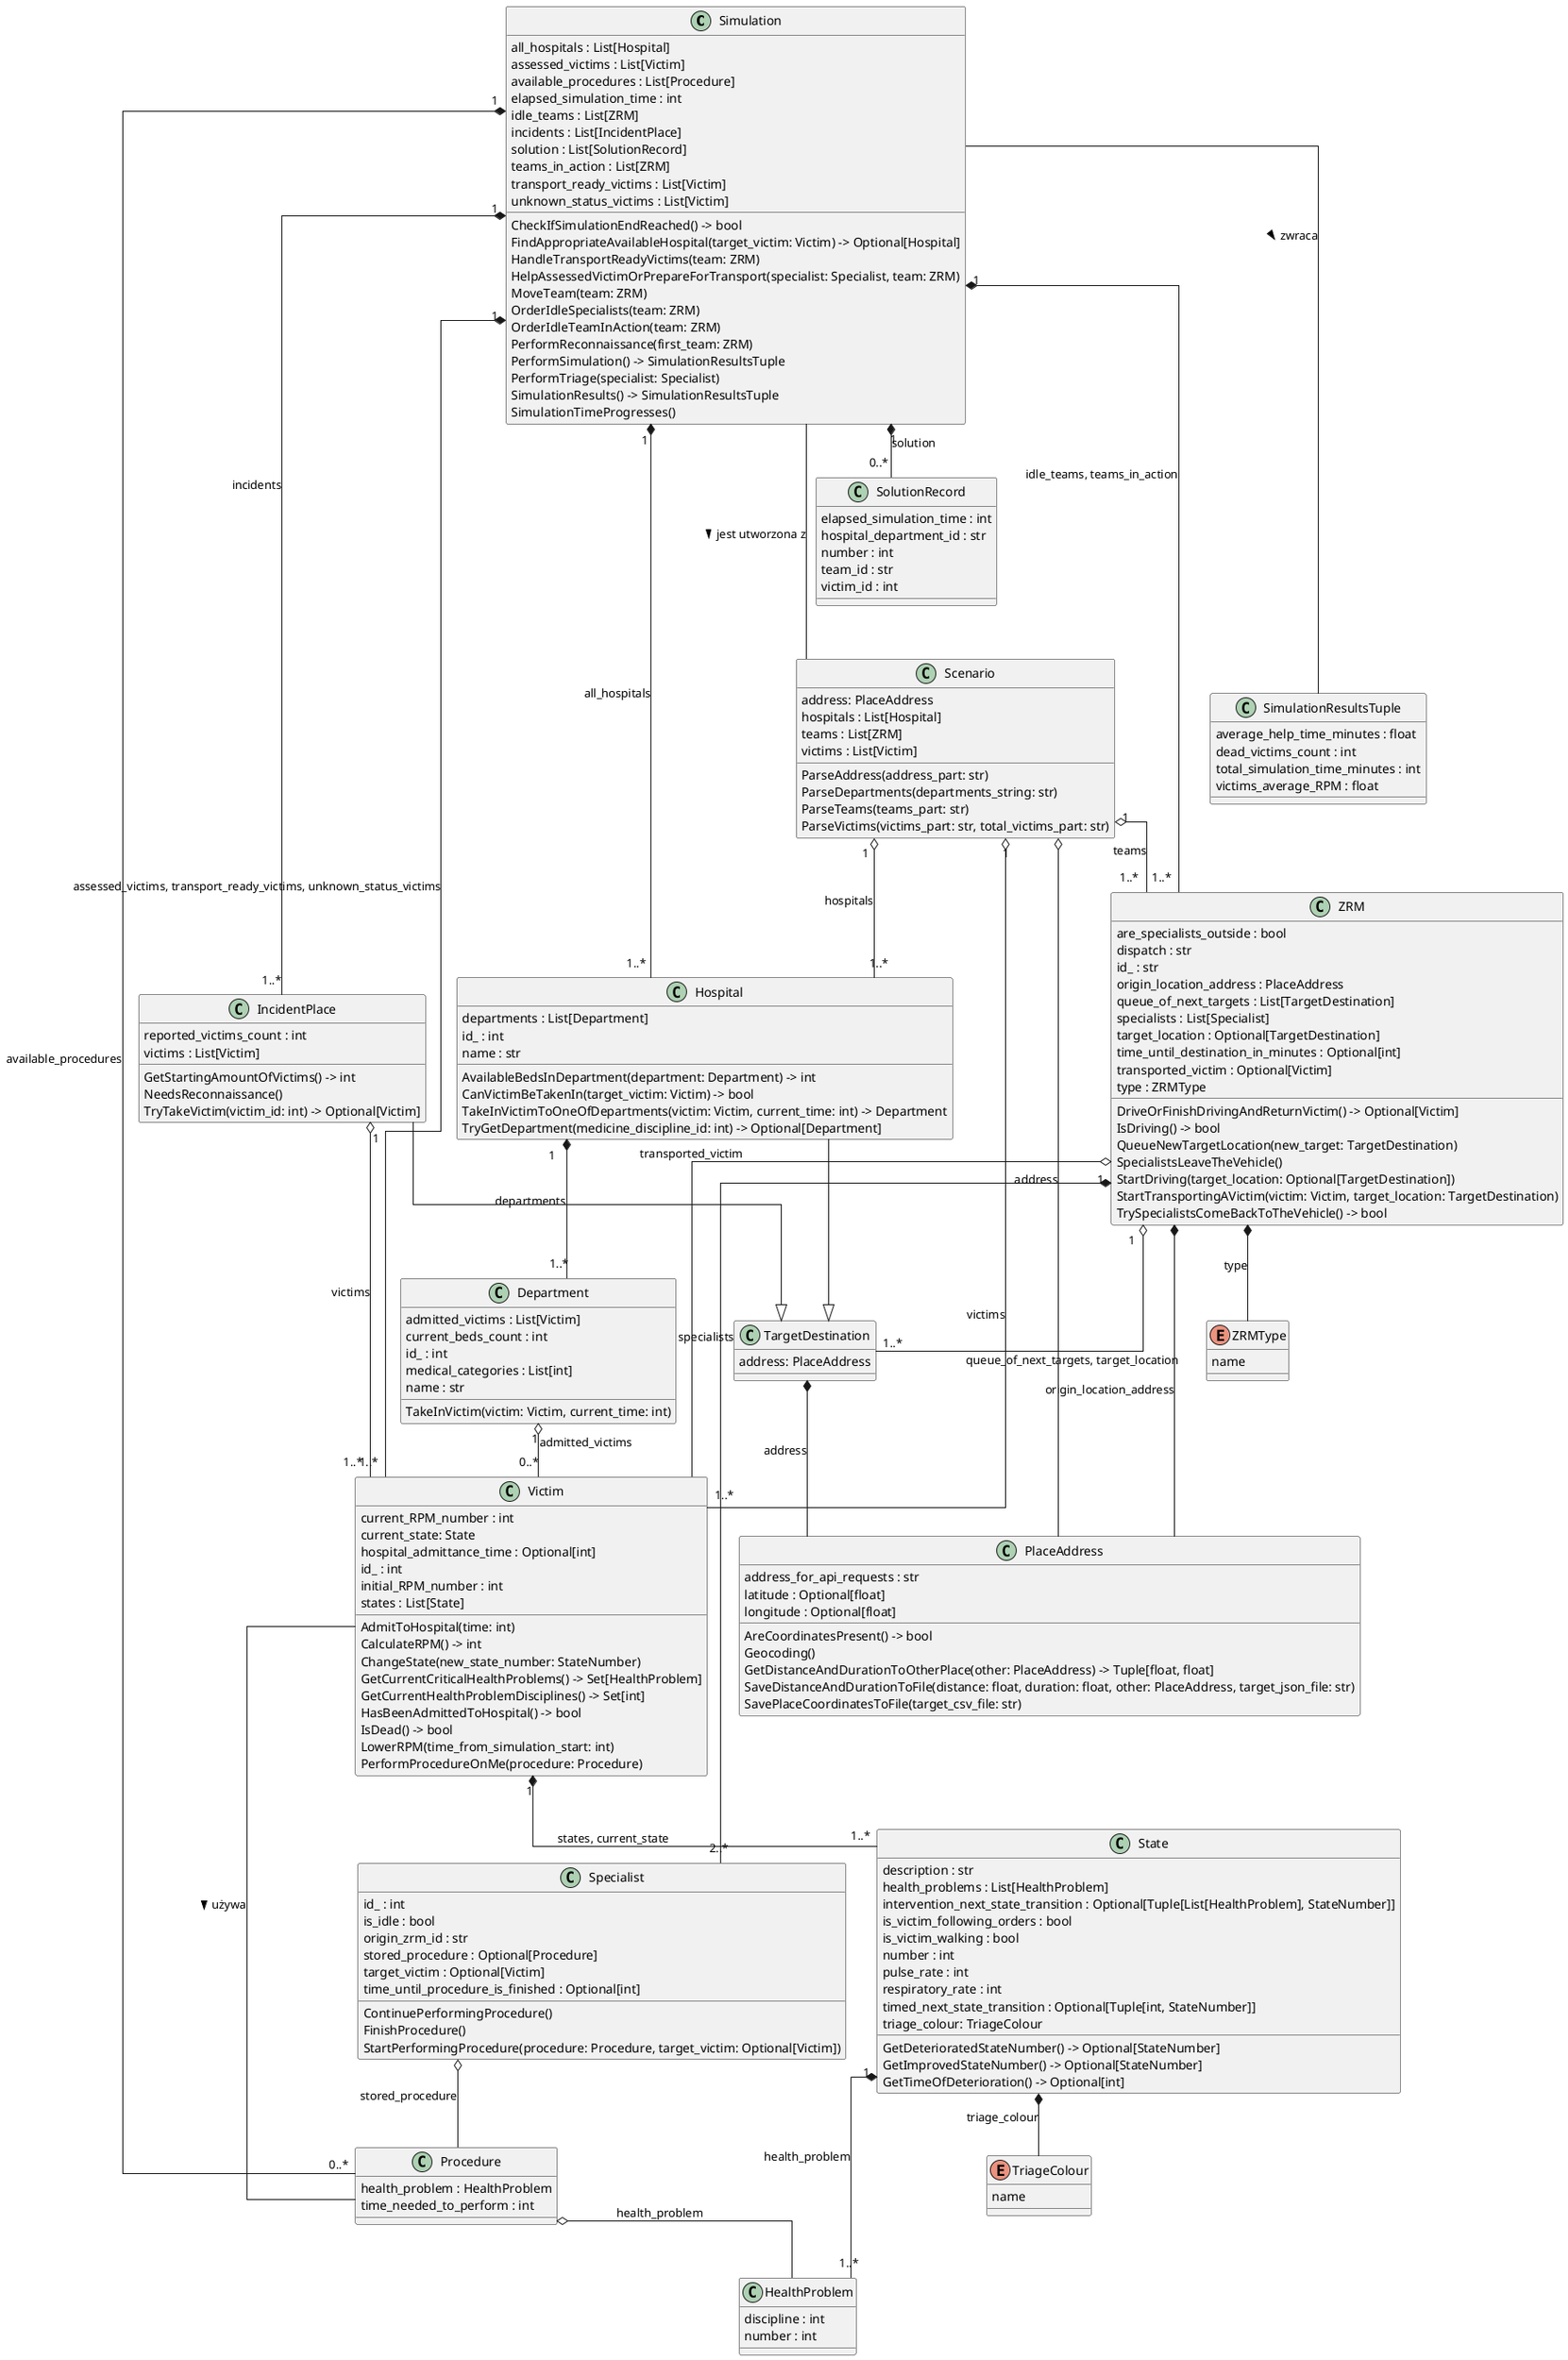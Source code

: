 @startuml classes
set namespaceSeparator none
skinparam linetype polyline
skinparam linetype ortho

class "Simulation" as simulation.Simulation {
  all_hospitals : List[Hospital]
'  all_victims : List[Victim]
  assessed_victims : List[Victim]
  available_procedures : List[Procedure]
'  current_solution_index : int
  elapsed_simulation_time : int
  idle_teams : List[ZRM]
  incidents : List[IncidentPlace]
  solution : List[SolutionRecord]
  teams_in_action : List[ZRM]
  transport_ready_victims : List[Victim]
  unknown_status_victims : List[Victim]
'  AnyRemainingAliveAssessedVictims() -> bool
'  AnyRemainingAssessedVictimsNeedingProcedures() -> bool
'  CalculateAverageHelpTime() -> float
'  CalculateAverageRPM()
  CheckIfSimulationEndReached() -> bool
  FindAppropriateAvailableHospital(target_victim: Victim) -> Optional[Hospital]
'  GetAnyPossibleProcedureToPerform(target_victim: Victim)
'  GetClosestTeamWithoutQueue(target_address: PlaceAddress) -> Optional[ZRM]
'  GetIncidentPlaceFromAddress(address: PlaceAddress) -> Optional[IncidentPlace]
'  GetProcedureByDisciplineAndNumber(discipline: int, number: int) -> Optional[Procedure]
'  GetReconnaissanceProcedure()
'  GetTargetVictimForProcedure() -> Optional[Victim]
'  GetTeamById(team_id: str) -> Optional[ZRM]
'  GetTeamsWithoutQueueAndTimesToReachTheAddressAscending(teams: List[ZRM], address: PlaceAddress) -> List[Tuple[str, float]]
'  GetTriageProcedure()
  HandleTransportReadyVictims(team: ZRM)
  HelpAssessedVictimOrPrepareForTransport(specialist: Specialist, team: ZRM)
'  HospitalAndDepartmentId(hospital: Hospital, department: Department) -> str
'  LoadProcedures() -> List[Procedure]
  MoveTeam(team: ZRM)
'  MoveVictimFromAssessedToTransportReady(victim: Victim)
'  MoveVictimFromTransportReadyToAssessed(victim: Victim)
'  MoveVictimFromUnknownStatusToAssessed(victim: Victim)
  OrderIdleSpecialists(team: ZRM)
  OrderIdleTeamInAction(team: ZRM)
  PerformReconnaissance(first_team: ZRM)
  PerformSimulation() -> SimulationResultsTuple
  PerformTriage(specialist: Specialist)
'  PrepareVictimForTransportAndSendToClosestTeamQueue(target_victim: Victim, team: ZRM)
'  SendOutNTeamsToTheIncidentReturnFirst(incident_place: IncidentPlace, n_teams_to_send: int) -> ZRM
  SimulationResults() -> SimulationResultsTuple
  SimulationTimeProgresses()
'  SortHospitals()
'  SortVictimsListByRPM(victims_list: List[Victim], descending: bool)
'  TeamIntoAction(team: ZRM)
'  TryHandleReconnaissance(first_team: ZRM, incident_place: IncidentPlace)
}

simulation.Simulation "1" *-- "1..*" sor_classes.Hospital : all_hospitals

class "Hospital" as sor_classes.Hospital {
  departments : List[Department]
  id_ : int
'  incoming_victims : Dict[int, List[Victim]]
  name : str
  AvailableBedsInDepartment(department: Department) -> int
  CanVictimBeTakenIn(target_victim: Victim) -> bool
'  IsVictimInIncomingVictims(victim: Victim) -> bool
'  RemoveVictimFromIncoming(transported_victim: Victim)
  TakeInVictimToOneOfDepartments(victim: Victim, current_time: int) -> Department
  TryGetDepartment(medicine_discipline_id: int) -> Optional[Department]
}

sor_classes.Hospital --|> utilities.TargetDestination

class "TargetDestination" as utilities.TargetDestination {
  address: PlaceAddress
}

utilities.TargetDestination *-- utilities.PlaceAddress : address

class "PlaceAddress" as utilities.PlaceAddress {
  address_for_api_requests : str
'  address_for_places_data : str
  latitude : Optional[float]
  longitude : Optional[float]
'  AddDistanceAndDurationToDictionary(dictionary: Dict[str, Dict[str, Dict[str, float]]], other: PlaceAddress, distance: float, duration: float) -> Dict[str, Dict[str, Dict[str, float]]]
  AreCoordinatesPresent() -> bool
'  AreCoordinatesSavedInDataFrame(places_coordinates_df: Optional[pd.DataFrame]) -> bool
'  CalculateDistanceAndDurationToOtherPlaceUsingAPI(other: PlaceAddress) -> Tuple[float, float]
'  DivideAddressIntoParts(address_string: str) -> Tuple[str, str, str, str]
'  FromString(address_string: str) -> PlaceAddress
'  GeocodeUsingAPI()
  Geocoding()
  GetDistanceAndDurationToOtherPlace(other: PlaceAddress) -> Tuple[float, float]
'  IsDistanceAndDurationPresentInTheFile(other_place: PlaceAddress, filename: str) -> bool
'  ReadCoordinatesFromDataFrame(places_coordinates_df: Optional[pd.DataFrame])
'  ReadDistanceAndDurationFromFile(other_place: PlaceAddress, filename: str) -> Optional[Tuple[float, float]]
  SaveDistanceAndDurationToFile(distance: float, duration: float, other: PlaceAddress, target_json_file: str)
  SavePlaceCoordinatesToFile(target_csv_file: str)
}

sor_classes.Hospital "1" *-- "1..*" sor_classes.Department : departments

class "Department" as sor_classes.Department {
  admitted_victims : List[Victim]
  current_beds_count : int
  id_ : int
  medical_categories : List[int]
  name : str
  TakeInVictim(victim: Victim, current_time: int)
}

sor_classes.Department "1" o-- "0..*" victim_classes.Victim : admitted_victims

class "Victim" as victim_classes.Victim {
  current_RPM_number : int
  current_state: State
  hospital_admittance_time : Optional[int]
  id_ : int
  initial_RPM_number : int
'  procedures_performed_so_far : List[Procedure]
  states : List[State]
'  under_procedure : bool
  AdmitToHospital(time: int)
  CalculateRPM() -> int
  ChangeState(new_state_number: StateNumber)
'  FromString(victim_string: str, victim_id: int) -> Victim
'  GetBestMotorResponseScore() -> int
  GetCurrentCriticalHealthProblems() -> Set[HealthProblem]
  GetCurrentHealthProblemDisciplines() -> Set[int]
'  GetScoreFromLookUpTables(value, look_up_table: Dict[Tuple[int, int], int]) -> int
  HasBeenAdmittedToHospital() -> bool
  IsDead() -> bool
  LowerRPM(time_from_simulation_start: int)
  PerformProcedureOnMe(procedure: Procedure)
'  SaveTransitionDataInProperState(transition_data: TransitionData, parsed_states: List[State]) -> List[State]
'  TryGetTransitionDataFromString(state_lines: List[str], current_state_number: StateNumber) -> Optional[TransitionData]
}

victim_classes.Victim --- victim_classes.Procedure : "używa >"

class "Procedure" as victim_classes.Procedure {
  health_problem : HealthProblem
  time_needed_to_perform : int
'  FromDisciplineAndNumber(discipline: int, number: int, time_needed_to_perform: int) -> Procedure
'  FromString(procedure_string: str, time_needed_to_perform: str) -> Procedure
}

victim_classes.Procedure o-- victim_classes.HealthProblem : health_problem

class "HealthProblem" as victim_classes.HealthProblem {
  discipline : int
  number : int
'  FromProcedureString(procedure_string) -> HealthProblem
}

victim_classes.Victim "1" *-- "1..*" victim_classes.State : "states, current_state"

class "State" as victim_classes.State {
  description : str
  health_problems : List[HealthProblem]
  intervention_next_state_transition : Optional[Tuple[List[HealthProblem], StateNumber]]
  is_victim_following_orders : bool
  is_victim_walking : bool
  number : int
  pulse_rate : int
  respiratory_rate : int
  timed_next_state_transition : Optional[Tuple[int, StateNumber]]
  triage_colour: TriageColour
'  CheckInitArguments(number: StateNumber, respiratory_rate: int, pulse_rate: int)
'  FromString(lines: List[str]) -> State
'  GetAllHealthProblemDisciplines() -> Set[int]
'  GetCriticalHealthProblemNeededToBeFixedForImprovement() -> List[HealthProblem]
'  GetDescriptionFromString(data_lines: List[str]) -> str
  GetDeterioratedStateNumber() -> Optional[StateNumber]
'  GetHealthProblemsFromString(data_lines: List[str]) -> List[HealthProblem]
  GetImprovedStateNumber() -> Optional[StateNumber]
'  GetIsVictimFollowingOrdersFromString(data_lines: List[str]) -> bool
'  GetIsVictimWalkingFromString(data_lines: List[str]) -> bool
'  GetPulseRateFromString(data_lines: List[str]) -> int
'  GetRespiratoryRateFromString(data_lines: List[str]) -> int
  GetTimeOfDeterioration() -> Optional[int]
'  GetTriageColourFromString(data_lines: List[str]) -> TriageColour
}

victim_classes.State "1" *-- "1..*" victim_classes.HealthProblem : health_problem

victim_classes.State *-- victim_classes.TriageColour : triage_colour

enum "TriageColour" as victim_classes.TriageColour {
  name
}

simulation.Simulation "1" *-- "1..*" victim_classes.Victim : "assessed_victims, transport_ready_victims, unknown_status_victims"
simulation.Simulation "1" *-- "1..*" zrm_classes.ZRM : "idle_teams, teams_in_action"

class "ZRM" as zrm_classes.ZRM {
  are_specialists_outside : bool
  dispatch : str
  id_ : str
  origin_location_address : PlaceAddress
  queue_of_next_targets : List[TargetDestination]
  specialists : List[Specialist]
  target_location : Optional[TargetDestination]
  time_until_destination_in_minutes : Optional[int]
  transported_victim : Optional[Victim]
  type : ZRMType
'  AreSpecialistsIdle() -> bool
'  CalculateTimeForTheNextDestination()
  DriveOrFinishDrivingAndReturnVictim() -> Optional[Victim]
'  FinishDrivingAndReturnVictim() -> Optional[Victim]
'  GetPersonnelCount() -> int
  IsDriving() -> bool
'  IsTransportingAVictim() -> bool
  QueueNewTargetLocation(new_target: TargetDestination)
'  SpecialistsContinuePerformingProcedures()
  SpecialistsLeaveTheVehicle()
  StartDriving(target_location: Optional[TargetDestination])
  StartTransportingAVictim(victim: Victim, target_location: TargetDestination)
  TrySpecialistsComeBackToTheVehicle() -> bool
}

zrm_classes.ZRM *-- utilities.PlaceAddress : origin_location_address
zrm_classes.ZRM "1" o-- "1..*" utilities.TargetDestination : "queue_of_next_targets, target_location"
zrm_classes.ZRM o-- victim_classes.Victim : transported_victim
zrm_classes.ZRM "1" *-- "2..*" zrm_classes.Specialist : specialists

class "Specialist" as zrm_classes.Specialist {
  id_ : int
  is_idle : bool
  origin_zrm_id : str
  stored_procedure : Optional[Procedure]
  target_victim : Optional[Victim]
  time_until_procedure_is_finished : Optional[int]
'  ClearAfterProcedure()
  ContinuePerformingProcedure()
  FinishProcedure()
  StartPerformingProcedure(procedure: Procedure, target_victim: Optional[Victim])
}

zrm_classes.Specialist o-- victim_classes.Procedure : stored_procedure

zrm_classes.ZRM *-- zrm_classes.ZRMType : type

enum "ZRMType" as zrm_classes.ZRMType {
  name
}

simulation.Simulation "1" *-- "0..*" victim_classes.Procedure : available_procedures
simulation.Simulation "1" *-- "1..*" sor_classes.IncidentPlace : incidents

class "IncidentPlace" as sor_classes.IncidentPlace {
  reported_victims_count : int
  victims : List[Victim]
  GetStartingAmountOfVictims() -> int
  NeedsReconnaissance()
  TryTakeVictim(victim_id: int) -> Optional[Victim]
}

sor_classes.IncidentPlace --|> utilities.TargetDestination
sor_classes.IncidentPlace "1" o-- "1..*" victim_classes.Victim : victims

simulation.Simulation "1" *-- "0..*" simulation.SolutionRecord : solution

class "SolutionRecord" as simulation.SolutionRecord {
  elapsed_simulation_time : int
  hospital_department_id : str
  number : int
  team_id : str
  victim_id : int
}

simulation.Simulation --- scenario_classes.Scenario : "jest utworzona z >"

class "Scenario" as scenario_classes.Scenario {
  address: PlaceAddress
  hospitals : List[Hospital]
  teams : List[ZRM]
  victims : List[Victim]
'  AddDepartmentsToHospitals(departments_data: List[str], hospital_data_table: pd.DataFrame) -> Dict[Tuple[str, str], List[Department]]
'  CreateVictimsFromProfilesAndCounts(profiles_and_counts: List[Tuple[str, int]])
'  GetMedicalDisciplinesFromString(medical_disciplines_string: str) -> List[int]
'  GetTeamsDataFromIds(teams_ids: List[int])
  ParseAddress(address_part: str)
  ParseDepartments(departments_string: str)
  ParseTeams(teams_part: str)
  ParseVictims(victims_part: str, total_victims_part: str)
}

scenario_classes.Scenario o-- utilities.PlaceAddress : address
scenario_classes.Scenario "1" o-- "1..*" sor_classes.Hospital : hospitals
scenario_classes.Scenario "1" o-- "1..*" zrm_classes.ZRM : teams
scenario_classes.Scenario "1" o-- "1..*" victim_classes.Victim : victims

simulation.Simulation --- simulation.SimulationResultsTuple : "zwraca >"

class "SimulationResultsTuple" as simulation.SimulationResultsTuple {
  average_help_time_minutes : float
  dead_victims_count : int
  total_simulation_time_minutes : int
  victims_average_RPM : float
}
@enduml
